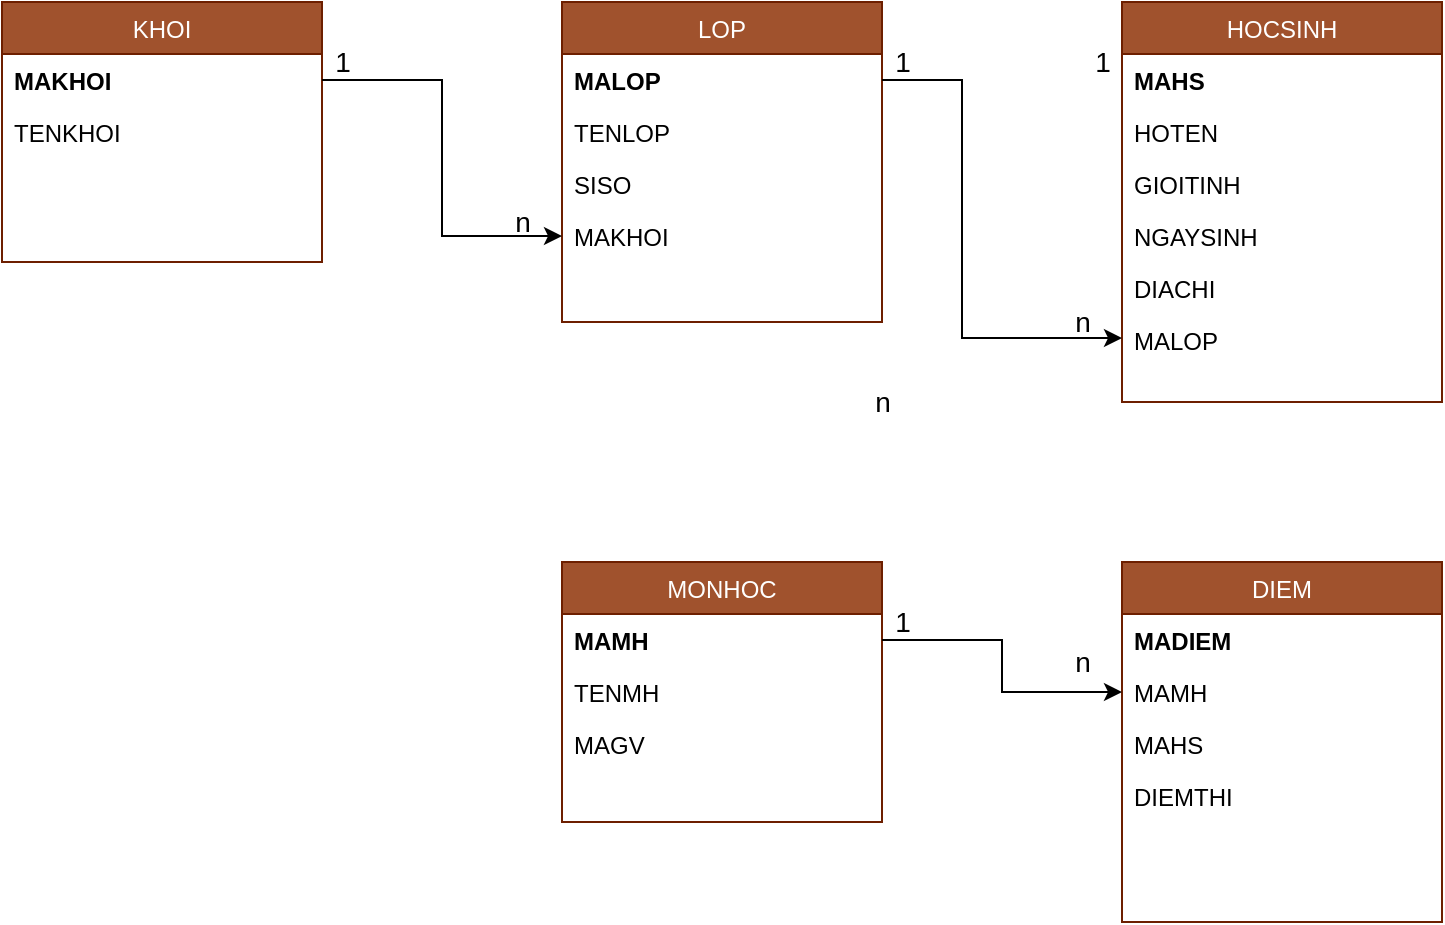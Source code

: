 <mxfile version="14.9.5" type="github">
  <diagram id="C5RBs43oDa-KdzZeNtuy" name="Page-1">
    <mxGraphModel dx="868" dy="450" grid="1" gridSize="10" guides="1" tooltips="1" connect="1" arrows="1" fold="1" page="1" pageScale="1" pageWidth="827" pageHeight="1169" math="0" shadow="0">
      <root>
        <mxCell id="WIyWlLk6GJQsqaUBKTNV-0" />
        <mxCell id="WIyWlLk6GJQsqaUBKTNV-1" parent="WIyWlLk6GJQsqaUBKTNV-0" />
        <mxCell id="zkfFHV4jXpPFQw0GAbJ--6" value="HOCSINH" style="swimlane;fontStyle=0;align=center;verticalAlign=top;childLayout=stackLayout;horizontal=1;startSize=26;horizontalStack=0;resizeParent=1;resizeLast=0;collapsible=1;marginBottom=0;rounded=0;shadow=0;strokeWidth=1;fillColor=#a0522d;strokeColor=#6D1F00;fontColor=#ffffff;" parent="WIyWlLk6GJQsqaUBKTNV-1" vertex="1">
          <mxGeometry x="640" y="160" width="160" height="200" as="geometry">
            <mxRectangle x="130" y="240" width="160" height="26" as="alternateBounds" />
          </mxGeometry>
        </mxCell>
        <mxCell id="zkfFHV4jXpPFQw0GAbJ--7" value="MAHS" style="text;align=left;verticalAlign=top;spacingLeft=4;spacingRight=4;overflow=hidden;rotatable=0;points=[[0,0.5],[1,0.5]];portConstraint=eastwest;fontStyle=1" parent="zkfFHV4jXpPFQw0GAbJ--6" vertex="1">
          <mxGeometry y="26" width="160" height="26" as="geometry" />
        </mxCell>
        <mxCell id="zkfFHV4jXpPFQw0GAbJ--8" value="HOTEN&#xa;" style="text;align=left;verticalAlign=top;spacingLeft=4;spacingRight=4;overflow=hidden;rotatable=0;points=[[0,0.5],[1,0.5]];portConstraint=eastwest;rounded=0;shadow=0;html=0;" parent="zkfFHV4jXpPFQw0GAbJ--6" vertex="1">
          <mxGeometry y="52" width="160" height="26" as="geometry" />
        </mxCell>
        <mxCell id="dQb28hrgcHQfAEs0m9Sr-2" value="GIOITINH" style="text;align=left;verticalAlign=top;spacingLeft=4;spacingRight=4;overflow=hidden;rotatable=0;points=[[0,0.5],[1,0.5]];portConstraint=eastwest;rounded=0;shadow=0;html=0;" parent="zkfFHV4jXpPFQw0GAbJ--6" vertex="1">
          <mxGeometry y="78" width="160" height="26" as="geometry" />
        </mxCell>
        <mxCell id="dQb28hrgcHQfAEs0m9Sr-3" value="NGAYSINH" style="text;align=left;verticalAlign=top;spacingLeft=4;spacingRight=4;overflow=hidden;rotatable=0;points=[[0,0.5],[1,0.5]];portConstraint=eastwest;rounded=0;shadow=0;html=0;" parent="zkfFHV4jXpPFQw0GAbJ--6" vertex="1">
          <mxGeometry y="104" width="160" height="26" as="geometry" />
        </mxCell>
        <mxCell id="dQb28hrgcHQfAEs0m9Sr-4" value="DIACHI" style="text;align=left;verticalAlign=top;spacingLeft=4;spacingRight=4;overflow=hidden;rotatable=0;points=[[0,0.5],[1,0.5]];portConstraint=eastwest;rounded=0;shadow=0;html=0;" parent="zkfFHV4jXpPFQw0GAbJ--6" vertex="1">
          <mxGeometry y="130" width="160" height="26" as="geometry" />
        </mxCell>
        <mxCell id="dQb28hrgcHQfAEs0m9Sr-5" value="MALOP" style="text;align=left;verticalAlign=top;spacingLeft=4;spacingRight=4;overflow=hidden;rotatable=0;points=[[0,0.5],[1,0.5]];portConstraint=eastwest;rounded=0;shadow=0;html=0;" parent="zkfFHV4jXpPFQw0GAbJ--6" vertex="1">
          <mxGeometry y="156" width="160" height="24" as="geometry" />
        </mxCell>
        <mxCell id="zkfFHV4jXpPFQw0GAbJ--17" value="DIEM" style="swimlane;fontStyle=0;align=center;verticalAlign=top;childLayout=stackLayout;horizontal=1;startSize=26;horizontalStack=0;resizeParent=1;resizeLast=0;collapsible=1;marginBottom=0;rounded=0;shadow=0;strokeWidth=1;fillColor=#a0522d;strokeColor=#6D1F00;fontColor=#ffffff;" parent="WIyWlLk6GJQsqaUBKTNV-1" vertex="1">
          <mxGeometry x="640" y="440" width="160" height="180" as="geometry">
            <mxRectangle x="550" y="140" width="160" height="26" as="alternateBounds" />
          </mxGeometry>
        </mxCell>
        <mxCell id="zkfFHV4jXpPFQw0GAbJ--18" value="MADIEM" style="text;align=left;verticalAlign=top;spacingLeft=4;spacingRight=4;overflow=hidden;rotatable=0;points=[[0,0.5],[1,0.5]];portConstraint=eastwest;fontStyle=1" parent="zkfFHV4jXpPFQw0GAbJ--17" vertex="1">
          <mxGeometry y="26" width="160" height="26" as="geometry" />
        </mxCell>
        <mxCell id="zkfFHV4jXpPFQw0GAbJ--19" value="MAMH" style="text;align=left;verticalAlign=top;spacingLeft=4;spacingRight=4;overflow=hidden;rotatable=0;points=[[0,0.5],[1,0.5]];portConstraint=eastwest;rounded=0;shadow=0;html=0;" parent="zkfFHV4jXpPFQw0GAbJ--17" vertex="1">
          <mxGeometry y="52" width="160" height="26" as="geometry" />
        </mxCell>
        <mxCell id="zkfFHV4jXpPFQw0GAbJ--21" value="MAHS" style="text;align=left;verticalAlign=top;spacingLeft=4;spacingRight=4;overflow=hidden;rotatable=0;points=[[0,0.5],[1,0.5]];portConstraint=eastwest;rounded=0;shadow=0;html=0;" parent="zkfFHV4jXpPFQw0GAbJ--17" vertex="1">
          <mxGeometry y="78" width="160" height="26" as="geometry" />
        </mxCell>
        <mxCell id="qH4t8IPwwAxoFYMwvziF-0" value="DIEMTHI" style="text;align=left;verticalAlign=top;spacingLeft=4;spacingRight=4;overflow=hidden;rotatable=0;points=[[0,0.5],[1,0.5]];portConstraint=eastwest;rounded=0;shadow=0;html=0;" parent="zkfFHV4jXpPFQw0GAbJ--17" vertex="1">
          <mxGeometry y="104" width="160" height="26" as="geometry" />
        </mxCell>
        <mxCell id="dQb28hrgcHQfAEs0m9Sr-8" value="LOP" style="swimlane;fontStyle=0;align=center;verticalAlign=top;childLayout=stackLayout;horizontal=1;startSize=26;horizontalStack=0;resizeParent=1;resizeLast=0;collapsible=1;marginBottom=0;rounded=0;shadow=0;strokeWidth=1;fillColor=#a0522d;strokeColor=#6D1F00;fontColor=#ffffff;" parent="WIyWlLk6GJQsqaUBKTNV-1" vertex="1">
          <mxGeometry x="360" y="160" width="160" height="160" as="geometry">
            <mxRectangle x="550" y="140" width="160" height="26" as="alternateBounds" />
          </mxGeometry>
        </mxCell>
        <mxCell id="dQb28hrgcHQfAEs0m9Sr-9" value="MALOP" style="text;align=left;verticalAlign=top;spacingLeft=4;spacingRight=4;overflow=hidden;rotatable=0;points=[[0,0.5],[1,0.5]];portConstraint=eastwest;fontStyle=1" parent="dQb28hrgcHQfAEs0m9Sr-8" vertex="1">
          <mxGeometry y="26" width="160" height="26" as="geometry" />
        </mxCell>
        <mxCell id="dQb28hrgcHQfAEs0m9Sr-10" value="TENLOP" style="text;align=left;verticalAlign=top;spacingLeft=4;spacingRight=4;overflow=hidden;rotatable=0;points=[[0,0.5],[1,0.5]];portConstraint=eastwest;rounded=0;shadow=0;html=0;" parent="dQb28hrgcHQfAEs0m9Sr-8" vertex="1">
          <mxGeometry y="52" width="160" height="26" as="geometry" />
        </mxCell>
        <mxCell id="dQb28hrgcHQfAEs0m9Sr-11" value="SISO" style="text;align=left;verticalAlign=top;spacingLeft=4;spacingRight=4;overflow=hidden;rotatable=0;points=[[0,0.5],[1,0.5]];portConstraint=eastwest;rounded=0;shadow=0;html=0;" parent="dQb28hrgcHQfAEs0m9Sr-8" vertex="1">
          <mxGeometry y="78" width="160" height="26" as="geometry" />
        </mxCell>
        <mxCell id="dQb28hrgcHQfAEs0m9Sr-12" value="MAKHOI" style="text;align=left;verticalAlign=top;spacingLeft=4;spacingRight=4;overflow=hidden;rotatable=0;points=[[0,0.5],[1,0.5]];portConstraint=eastwest;rounded=0;shadow=0;html=0;" parent="dQb28hrgcHQfAEs0m9Sr-8" vertex="1">
          <mxGeometry y="104" width="160" height="26" as="geometry" />
        </mxCell>
        <mxCell id="dQb28hrgcHQfAEs0m9Sr-13" value="KHOI" style="swimlane;fontStyle=0;align=center;verticalAlign=top;childLayout=stackLayout;horizontal=1;startSize=26;horizontalStack=0;resizeParent=1;resizeLast=0;collapsible=1;marginBottom=0;rounded=0;shadow=0;strokeWidth=1;fillColor=#a0522d;strokeColor=#6D1F00;fontColor=#ffffff;" parent="WIyWlLk6GJQsqaUBKTNV-1" vertex="1">
          <mxGeometry x="80" y="160" width="160" height="130" as="geometry">
            <mxRectangle x="550" y="140" width="160" height="26" as="alternateBounds" />
          </mxGeometry>
        </mxCell>
        <mxCell id="dQb28hrgcHQfAEs0m9Sr-14" value="MAKHOI" style="text;align=left;verticalAlign=top;spacingLeft=4;spacingRight=4;overflow=hidden;rotatable=0;points=[[0,0.5],[1,0.5]];portConstraint=eastwest;fontStyle=1" parent="dQb28hrgcHQfAEs0m9Sr-13" vertex="1">
          <mxGeometry y="26" width="160" height="26" as="geometry" />
        </mxCell>
        <mxCell id="dQb28hrgcHQfAEs0m9Sr-15" value="TENKHOI" style="text;align=left;verticalAlign=top;spacingLeft=4;spacingRight=4;overflow=hidden;rotatable=0;points=[[0,0.5],[1,0.5]];portConstraint=eastwest;rounded=0;shadow=0;html=0;" parent="dQb28hrgcHQfAEs0m9Sr-13" vertex="1">
          <mxGeometry y="52" width="160" height="26" as="geometry" />
        </mxCell>
        <mxCell id="dQb28hrgcHQfAEs0m9Sr-18" value="MONHOC" style="swimlane;fontStyle=0;align=center;verticalAlign=top;childLayout=stackLayout;horizontal=1;startSize=26;horizontalStack=0;resizeParent=1;resizeLast=0;collapsible=1;marginBottom=0;rounded=0;shadow=0;strokeWidth=1;fillColor=#a0522d;strokeColor=#6D1F00;fontColor=#ffffff;" parent="WIyWlLk6GJQsqaUBKTNV-1" vertex="1">
          <mxGeometry x="360" y="440" width="160" height="130" as="geometry">
            <mxRectangle x="550" y="140" width="160" height="26" as="alternateBounds" />
          </mxGeometry>
        </mxCell>
        <mxCell id="dQb28hrgcHQfAEs0m9Sr-19" value="MAMH" style="text;align=left;verticalAlign=top;spacingLeft=4;spacingRight=4;overflow=hidden;rotatable=0;points=[[0,0.5],[1,0.5]];portConstraint=eastwest;fontStyle=1" parent="dQb28hrgcHQfAEs0m9Sr-18" vertex="1">
          <mxGeometry y="26" width="160" height="26" as="geometry" />
        </mxCell>
        <mxCell id="dQb28hrgcHQfAEs0m9Sr-20" value="TENMH" style="text;align=left;verticalAlign=top;spacingLeft=4;spacingRight=4;overflow=hidden;rotatable=0;points=[[0,0.5],[1,0.5]];portConstraint=eastwest;rounded=0;shadow=0;html=0;" parent="dQb28hrgcHQfAEs0m9Sr-18" vertex="1">
          <mxGeometry y="52" width="160" height="26" as="geometry" />
        </mxCell>
        <mxCell id="7aCN5TnREmGslIOSLpka-3" value="MAGV&#xa;" style="text;align=left;verticalAlign=top;spacingLeft=4;spacingRight=4;overflow=hidden;rotatable=0;points=[[0,0.5],[1,0.5]];portConstraint=eastwest;rounded=0;shadow=0;html=0;" vertex="1" parent="dQb28hrgcHQfAEs0m9Sr-18">
          <mxGeometry y="78" width="160" height="26" as="geometry" />
        </mxCell>
        <mxCell id="dQb28hrgcHQfAEs0m9Sr-34" style="edgeStyle=orthogonalEdgeStyle;rounded=0;orthogonalLoop=1;jettySize=auto;html=1;exitX=1;exitY=0.5;exitDx=0;exitDy=0;entryX=0;entryY=0.5;entryDx=0;entryDy=0;" parent="WIyWlLk6GJQsqaUBKTNV-1" source="dQb28hrgcHQfAEs0m9Sr-14" target="dQb28hrgcHQfAEs0m9Sr-12" edge="1">
          <mxGeometry relative="1" as="geometry">
            <mxPoint x="320" y="280" as="targetPoint" />
          </mxGeometry>
        </mxCell>
        <mxCell id="dQb28hrgcHQfAEs0m9Sr-35" value="1" style="text;html=1;align=center;verticalAlign=middle;resizable=0;points=[];autosize=1;strokeColor=none;fontSize=14;" parent="WIyWlLk6GJQsqaUBKTNV-1" vertex="1">
          <mxGeometry x="240" y="180" width="20" height="20" as="geometry" />
        </mxCell>
        <mxCell id="dQb28hrgcHQfAEs0m9Sr-36" value="n" style="text;html=1;align=center;verticalAlign=middle;resizable=0;points=[];autosize=1;strokeColor=none;strokeWidth=1;fontSize=14;" parent="WIyWlLk6GJQsqaUBKTNV-1" vertex="1">
          <mxGeometry x="330" y="260" width="20" height="20" as="geometry" />
        </mxCell>
        <mxCell id="dQb28hrgcHQfAEs0m9Sr-37" style="edgeStyle=orthogonalEdgeStyle;rounded=0;orthogonalLoop=1;jettySize=auto;html=1;exitX=1;exitY=0.5;exitDx=0;exitDy=0;entryX=0;entryY=0.5;entryDx=0;entryDy=0;fontSize=14;" parent="WIyWlLk6GJQsqaUBKTNV-1" source="dQb28hrgcHQfAEs0m9Sr-9" target="dQb28hrgcHQfAEs0m9Sr-5" edge="1">
          <mxGeometry relative="1" as="geometry">
            <Array as="points">
              <mxPoint x="560" y="199" />
              <mxPoint x="560" y="328" />
            </Array>
          </mxGeometry>
        </mxCell>
        <mxCell id="dQb28hrgcHQfAEs0m9Sr-38" value="1" style="text;html=1;align=center;verticalAlign=middle;resizable=0;points=[];autosize=1;strokeColor=none;fontSize=14;" parent="WIyWlLk6GJQsqaUBKTNV-1" vertex="1">
          <mxGeometry x="520" y="180" width="20" height="20" as="geometry" />
        </mxCell>
        <mxCell id="dQb28hrgcHQfAEs0m9Sr-39" value="n" style="text;html=1;align=center;verticalAlign=middle;resizable=0;points=[];autosize=1;strokeColor=none;strokeWidth=1;fontSize=14;" parent="WIyWlLk6GJQsqaUBKTNV-1" vertex="1">
          <mxGeometry x="610" y="310" width="20" height="20" as="geometry" />
        </mxCell>
        <mxCell id="dQb28hrgcHQfAEs0m9Sr-43" value="1" style="text;html=1;align=center;verticalAlign=middle;resizable=0;points=[];autosize=1;strokeColor=none;fontSize=14;" parent="WIyWlLk6GJQsqaUBKTNV-1" vertex="1">
          <mxGeometry x="620" y="180" width="20" height="20" as="geometry" />
        </mxCell>
        <mxCell id="dQb28hrgcHQfAEs0m9Sr-45" value="1" style="text;html=1;align=center;verticalAlign=middle;resizable=0;points=[];autosize=1;strokeColor=none;fontSize=14;" parent="WIyWlLk6GJQsqaUBKTNV-1" vertex="1">
          <mxGeometry x="520" y="460" width="20" height="20" as="geometry" />
        </mxCell>
        <mxCell id="dQb28hrgcHQfAEs0m9Sr-47" value="n" style="text;html=1;align=center;verticalAlign=middle;resizable=0;points=[];autosize=1;strokeColor=none;strokeWidth=1;fontSize=14;" parent="WIyWlLk6GJQsqaUBKTNV-1" vertex="1">
          <mxGeometry x="610" y="480" width="20" height="20" as="geometry" />
        </mxCell>
        <mxCell id="dQb28hrgcHQfAEs0m9Sr-51" value="n" style="text;html=1;align=center;verticalAlign=middle;resizable=0;points=[];autosize=1;strokeColor=none;strokeWidth=1;fontSize=14;" parent="WIyWlLk6GJQsqaUBKTNV-1" vertex="1">
          <mxGeometry x="510" y="350" width="20" height="20" as="geometry" />
        </mxCell>
        <mxCell id="7aCN5TnREmGslIOSLpka-2" style="edgeStyle=orthogonalEdgeStyle;rounded=0;orthogonalLoop=1;jettySize=auto;html=1;exitX=1;exitY=0.5;exitDx=0;exitDy=0;entryX=0;entryY=0.5;entryDx=0;entryDy=0;" edge="1" parent="WIyWlLk6GJQsqaUBKTNV-1" source="dQb28hrgcHQfAEs0m9Sr-19" target="zkfFHV4jXpPFQw0GAbJ--19">
          <mxGeometry relative="1" as="geometry" />
        </mxCell>
      </root>
    </mxGraphModel>
  </diagram>
</mxfile>
